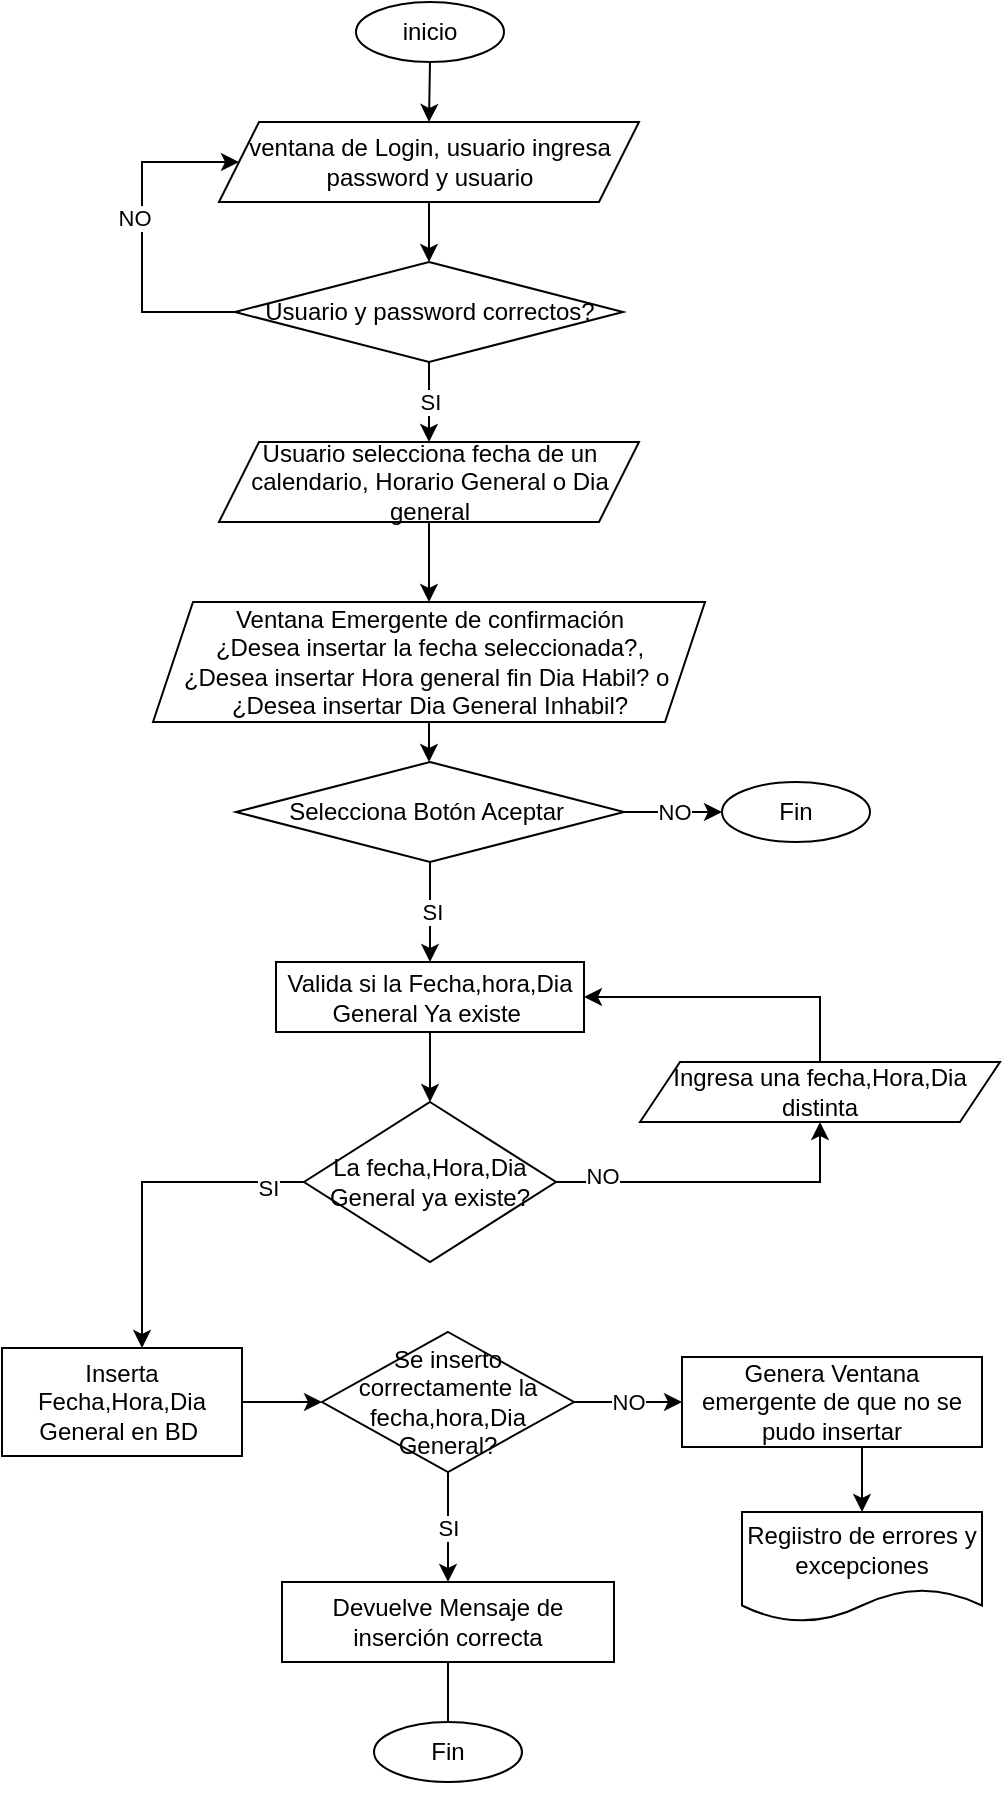 <mxfile version="20.0.3" type="github">
  <diagram id="C5RBs43oDa-KdzZeNtuy" name="Page-1">
    <mxGraphModel dx="1673" dy="934" grid="0" gridSize="10" guides="1" tooltips="1" connect="1" arrows="1" fold="1" page="0" pageScale="1" pageWidth="827" pageHeight="1169" background="none" math="0" shadow="0">
      <root>
        <mxCell id="WIyWlLk6GJQsqaUBKTNV-0" />
        <mxCell id="WIyWlLk6GJQsqaUBKTNV-1" parent="WIyWlLk6GJQsqaUBKTNV-0" />
        <mxCell id="JRrumDwes5Z1_QWaTFKj-1" style="edgeStyle=orthogonalEdgeStyle;rounded=0;orthogonalLoop=1;jettySize=auto;html=1;exitX=0.5;exitY=1;exitDx=0;exitDy=0;entryX=0.5;entryY=0;entryDx=0;entryDy=0;" edge="1" parent="WIyWlLk6GJQsqaUBKTNV-1" source="hCgRTBO7BKaTBUO3MMOl-0" target="JRrumDwes5Z1_QWaTFKj-0">
          <mxGeometry relative="1" as="geometry" />
        </mxCell>
        <mxCell id="hCgRTBO7BKaTBUO3MMOl-0" value="inicio" style="ellipse;whiteSpace=wrap;html=1;" parent="WIyWlLk6GJQsqaUBKTNV-1" vertex="1">
          <mxGeometry x="387" y="30" width="74" height="30" as="geometry" />
        </mxCell>
        <mxCell id="hCgRTBO7BKaTBUO3MMOl-12" value="" style="edgeStyle=orthogonalEdgeStyle;rounded=0;orthogonalLoop=1;jettySize=auto;html=1;" parent="WIyWlLk6GJQsqaUBKTNV-1" source="hCgRTBO7BKaTBUO3MMOl-3" target="hCgRTBO7BKaTBUO3MMOl-11" edge="1">
          <mxGeometry relative="1" as="geometry" />
        </mxCell>
        <mxCell id="hCgRTBO7BKaTBUO3MMOl-3" value="Valida si la Fecha,hora,Dia General Ya existe&amp;nbsp;" style="whiteSpace=wrap;html=1;" parent="WIyWlLk6GJQsqaUBKTNV-1" vertex="1">
          <mxGeometry x="347" y="510" width="154" height="35" as="geometry" />
        </mxCell>
        <mxCell id="hCgRTBO7BKaTBUO3MMOl-44" value="" style="edgeStyle=orthogonalEdgeStyle;rounded=0;orthogonalLoop=1;jettySize=auto;html=1;" parent="WIyWlLk6GJQsqaUBKTNV-1" source="hCgRTBO7BKaTBUO3MMOl-6" target="hCgRTBO7BKaTBUO3MMOl-43" edge="1">
          <mxGeometry relative="1" as="geometry" />
        </mxCell>
        <mxCell id="hCgRTBO7BKaTBUO3MMOl-6" value="Usuario selecciona fecha de un calendario, Horario General o Dia general" style="shape=parallelogram;perimeter=parallelogramPerimeter;whiteSpace=wrap;html=1;fixedSize=1;" parent="WIyWlLk6GJQsqaUBKTNV-1" vertex="1">
          <mxGeometry x="318.5" y="250" width="210" height="40" as="geometry" />
        </mxCell>
        <mxCell id="hCgRTBO7BKaTBUO3MMOl-14" value="" style="edgeStyle=orthogonalEdgeStyle;rounded=0;orthogonalLoop=1;jettySize=auto;html=1;" parent="WIyWlLk6GJQsqaUBKTNV-1" source="hCgRTBO7BKaTBUO3MMOl-11" target="hCgRTBO7BKaTBUO3MMOl-13" edge="1">
          <mxGeometry relative="1" as="geometry">
            <Array as="points">
              <mxPoint x="280" y="620" />
            </Array>
          </mxGeometry>
        </mxCell>
        <mxCell id="hCgRTBO7BKaTBUO3MMOl-22" value="SI" style="edgeLabel;html=1;align=center;verticalAlign=middle;resizable=0;points=[];" parent="hCgRTBO7BKaTBUO3MMOl-14" vertex="1" connectable="0">
          <mxGeometry x="-0.776" y="3" relative="1" as="geometry">
            <mxPoint as="offset" />
          </mxGeometry>
        </mxCell>
        <mxCell id="hCgRTBO7BKaTBUO3MMOl-19" style="edgeStyle=orthogonalEdgeStyle;rounded=0;orthogonalLoop=1;jettySize=auto;html=1;exitX=1;exitY=0.5;exitDx=0;exitDy=0;entryX=0.5;entryY=1;entryDx=0;entryDy=0;" parent="WIyWlLk6GJQsqaUBKTNV-1" source="hCgRTBO7BKaTBUO3MMOl-11" target="hCgRTBO7BKaTBUO3MMOl-18" edge="1">
          <mxGeometry relative="1" as="geometry" />
        </mxCell>
        <mxCell id="hCgRTBO7BKaTBUO3MMOl-20" value="NO" style="edgeLabel;html=1;align=center;verticalAlign=middle;resizable=0;points=[];" parent="hCgRTBO7BKaTBUO3MMOl-19" vertex="1" connectable="0">
          <mxGeometry x="-0.714" y="3" relative="1" as="geometry">
            <mxPoint as="offset" />
          </mxGeometry>
        </mxCell>
        <mxCell id="hCgRTBO7BKaTBUO3MMOl-11" value="La fecha,Hora,Dia General ya existe?" style="rhombus;whiteSpace=wrap;html=1;" parent="WIyWlLk6GJQsqaUBKTNV-1" vertex="1">
          <mxGeometry x="361" y="580" width="126" height="80" as="geometry" />
        </mxCell>
        <mxCell id="hCgRTBO7BKaTBUO3MMOl-30" value="" style="edgeStyle=orthogonalEdgeStyle;rounded=0;orthogonalLoop=1;jettySize=auto;html=1;" parent="WIyWlLk6GJQsqaUBKTNV-1" source="hCgRTBO7BKaTBUO3MMOl-13" target="hCgRTBO7BKaTBUO3MMOl-29" edge="1">
          <mxGeometry relative="1" as="geometry" />
        </mxCell>
        <mxCell id="hCgRTBO7BKaTBUO3MMOl-13" value="Inserta Fecha,Hora,Dia General en BD&amp;nbsp;" style="whiteSpace=wrap;html=1;" parent="WIyWlLk6GJQsqaUBKTNV-1" vertex="1">
          <mxGeometry x="210" y="703" width="120" height="54" as="geometry" />
        </mxCell>
        <mxCell id="hCgRTBO7BKaTBUO3MMOl-21" style="edgeStyle=orthogonalEdgeStyle;rounded=0;orthogonalLoop=1;jettySize=auto;html=1;exitX=0.5;exitY=0;exitDx=0;exitDy=0;entryX=1;entryY=0.5;entryDx=0;entryDy=0;" parent="WIyWlLk6GJQsqaUBKTNV-1" source="hCgRTBO7BKaTBUO3MMOl-18" target="hCgRTBO7BKaTBUO3MMOl-3" edge="1">
          <mxGeometry relative="1" as="geometry" />
        </mxCell>
        <mxCell id="hCgRTBO7BKaTBUO3MMOl-18" value="Ingresa una fecha,Hora,Dia distinta" style="shape=parallelogram;perimeter=parallelogramPerimeter;whiteSpace=wrap;html=1;fixedSize=1;" parent="WIyWlLk6GJQsqaUBKTNV-1" vertex="1">
          <mxGeometry x="529" y="560" width="180" height="30" as="geometry" />
        </mxCell>
        <mxCell id="hCgRTBO7BKaTBUO3MMOl-40" style="edgeStyle=orthogonalEdgeStyle;rounded=0;orthogonalLoop=1;jettySize=auto;html=1;exitX=0.5;exitY=1;exitDx=0;exitDy=0;entryX=0.5;entryY=0;entryDx=0;entryDy=0;" parent="WIyWlLk6GJQsqaUBKTNV-1" source="hCgRTBO7BKaTBUO3MMOl-23" edge="1">
          <mxGeometry relative="1" as="geometry">
            <mxPoint x="433" y="920" as="targetPoint" />
          </mxGeometry>
        </mxCell>
        <mxCell id="hCgRTBO7BKaTBUO3MMOl-23" value="Devuelve Mensaje de inserción correcta" style="whiteSpace=wrap;html=1;" parent="WIyWlLk6GJQsqaUBKTNV-1" vertex="1">
          <mxGeometry x="350" y="820" width="166" height="40" as="geometry" />
        </mxCell>
        <mxCell id="hCgRTBO7BKaTBUO3MMOl-31" value="SI" style="edgeStyle=orthogonalEdgeStyle;rounded=0;orthogonalLoop=1;jettySize=auto;html=1;exitX=0.5;exitY=1;exitDx=0;exitDy=0;" parent="WIyWlLk6GJQsqaUBKTNV-1" source="hCgRTBO7BKaTBUO3MMOl-29" target="hCgRTBO7BKaTBUO3MMOl-23" edge="1">
          <mxGeometry relative="1" as="geometry" />
        </mxCell>
        <mxCell id="hCgRTBO7BKaTBUO3MMOl-33" value="NO" style="edgeStyle=orthogonalEdgeStyle;rounded=0;orthogonalLoop=1;jettySize=auto;html=1;" parent="WIyWlLk6GJQsqaUBKTNV-1" source="hCgRTBO7BKaTBUO3MMOl-29" target="hCgRTBO7BKaTBUO3MMOl-32" edge="1">
          <mxGeometry relative="1" as="geometry" />
        </mxCell>
        <mxCell id="hCgRTBO7BKaTBUO3MMOl-29" value="Se inserto correctamente la fecha,hora,Dia General?" style="rhombus;whiteSpace=wrap;html=1;" parent="WIyWlLk6GJQsqaUBKTNV-1" vertex="1">
          <mxGeometry x="370" y="695" width="126" height="70" as="geometry" />
        </mxCell>
        <mxCell id="hCgRTBO7BKaTBUO3MMOl-37" style="edgeStyle=orthogonalEdgeStyle;rounded=0;orthogonalLoop=1;jettySize=auto;html=1;exitX=0.5;exitY=1;exitDx=0;exitDy=0;entryX=0.5;entryY=0;entryDx=0;entryDy=0;" parent="WIyWlLk6GJQsqaUBKTNV-1" source="hCgRTBO7BKaTBUO3MMOl-32" target="hCgRTBO7BKaTBUO3MMOl-34" edge="1">
          <mxGeometry relative="1" as="geometry" />
        </mxCell>
        <mxCell id="hCgRTBO7BKaTBUO3MMOl-32" value="Genera Ventana emergente de que no se pudo insertar" style="whiteSpace=wrap;html=1;" parent="WIyWlLk6GJQsqaUBKTNV-1" vertex="1">
          <mxGeometry x="550" y="707.5" width="150" height="45" as="geometry" />
        </mxCell>
        <mxCell id="hCgRTBO7BKaTBUO3MMOl-34" value="Regiistro de errores y excepciones" style="shape=document;whiteSpace=wrap;html=1;boundedLbl=1;" parent="WIyWlLk6GJQsqaUBKTNV-1" vertex="1">
          <mxGeometry x="580" y="785" width="120" height="55" as="geometry" />
        </mxCell>
        <mxCell id="hCgRTBO7BKaTBUO3MMOl-47" value="" style="edgeStyle=orthogonalEdgeStyle;rounded=0;orthogonalLoop=1;jettySize=auto;html=1;" parent="WIyWlLk6GJQsqaUBKTNV-1" source="hCgRTBO7BKaTBUO3MMOl-43" target="hCgRTBO7BKaTBUO3MMOl-46" edge="1">
          <mxGeometry relative="1" as="geometry" />
        </mxCell>
        <mxCell id="hCgRTBO7BKaTBUO3MMOl-43" value="Ventana Emergente de confirmación&lt;br&gt;¿Desea insertar la fecha seleccionada?,&lt;br&gt;¿Desea insertar Hora general fin Dia Habil? o&amp;nbsp;&lt;br&gt;¿Desea insertar Dia General Inhabil?" style="shape=parallelogram;perimeter=parallelogramPerimeter;whiteSpace=wrap;html=1;fixedSize=1;" parent="WIyWlLk6GJQsqaUBKTNV-1" vertex="1">
          <mxGeometry x="285.5" y="330" width="276" height="60" as="geometry" />
        </mxCell>
        <mxCell id="hCgRTBO7BKaTBUO3MMOl-48" value="SI" style="edgeStyle=orthogonalEdgeStyle;rounded=0;orthogonalLoop=1;jettySize=auto;html=1;" parent="WIyWlLk6GJQsqaUBKTNV-1" source="hCgRTBO7BKaTBUO3MMOl-46" edge="1">
          <mxGeometry relative="1" as="geometry">
            <mxPoint x="424" y="510" as="targetPoint" />
          </mxGeometry>
        </mxCell>
        <mxCell id="hCgRTBO7BKaTBUO3MMOl-50" value="NO" style="edgeStyle=orthogonalEdgeStyle;rounded=0;orthogonalLoop=1;jettySize=auto;html=1;exitX=1;exitY=0.5;exitDx=0;exitDy=0;entryX=0;entryY=0.5;entryDx=0;entryDy=0;" parent="WIyWlLk6GJQsqaUBKTNV-1" source="hCgRTBO7BKaTBUO3MMOl-46" target="hCgRTBO7BKaTBUO3MMOl-49" edge="1">
          <mxGeometry relative="1" as="geometry" />
        </mxCell>
        <mxCell id="hCgRTBO7BKaTBUO3MMOl-46" value="Selecciona Botón Aceptar&amp;nbsp;" style="rhombus;whiteSpace=wrap;html=1;" parent="WIyWlLk6GJQsqaUBKTNV-1" vertex="1">
          <mxGeometry x="327" y="410" width="194" height="50" as="geometry" />
        </mxCell>
        <mxCell id="hCgRTBO7BKaTBUO3MMOl-49" value="Fin" style="ellipse;whiteSpace=wrap;html=1;" parent="WIyWlLk6GJQsqaUBKTNV-1" vertex="1">
          <mxGeometry x="570" y="420" width="74" height="30" as="geometry" />
        </mxCell>
        <mxCell id="JRrumDwes5Z1_QWaTFKj-3" style="edgeStyle=orthogonalEdgeStyle;rounded=0;orthogonalLoop=1;jettySize=auto;html=1;exitX=0.5;exitY=1;exitDx=0;exitDy=0;entryX=0.5;entryY=0;entryDx=0;entryDy=0;" edge="1" parent="WIyWlLk6GJQsqaUBKTNV-1" source="JRrumDwes5Z1_QWaTFKj-0" target="JRrumDwes5Z1_QWaTFKj-2">
          <mxGeometry relative="1" as="geometry" />
        </mxCell>
        <mxCell id="JRrumDwes5Z1_QWaTFKj-0" value="ventana de Login, usuario ingresa password y usuario" style="shape=parallelogram;perimeter=parallelogramPerimeter;whiteSpace=wrap;html=1;fixedSize=1;" vertex="1" parent="WIyWlLk6GJQsqaUBKTNV-1">
          <mxGeometry x="318.5" y="90" width="210" height="40" as="geometry" />
        </mxCell>
        <mxCell id="JRrumDwes5Z1_QWaTFKj-5" style="edgeStyle=orthogonalEdgeStyle;rounded=0;orthogonalLoop=1;jettySize=auto;html=1;exitX=0;exitY=0.5;exitDx=0;exitDy=0;entryX=0;entryY=0.5;entryDx=0;entryDy=0;" edge="1" parent="WIyWlLk6GJQsqaUBKTNV-1" source="JRrumDwes5Z1_QWaTFKj-2" target="JRrumDwes5Z1_QWaTFKj-0">
          <mxGeometry relative="1" as="geometry">
            <Array as="points">
              <mxPoint x="280" y="185" />
              <mxPoint x="280" y="110" />
            </Array>
          </mxGeometry>
        </mxCell>
        <mxCell id="JRrumDwes5Z1_QWaTFKj-6" value="NO" style="edgeLabel;html=1;align=center;verticalAlign=middle;resizable=0;points=[];" vertex="1" connectable="0" parent="JRrumDwes5Z1_QWaTFKj-5">
          <mxGeometry x="0.112" y="4" relative="1" as="geometry">
            <mxPoint y="1" as="offset" />
          </mxGeometry>
        </mxCell>
        <mxCell id="JRrumDwes5Z1_QWaTFKj-8" value="SI" style="edgeStyle=orthogonalEdgeStyle;rounded=0;orthogonalLoop=1;jettySize=auto;html=1;exitX=0.5;exitY=1;exitDx=0;exitDy=0;" edge="1" parent="WIyWlLk6GJQsqaUBKTNV-1" source="JRrumDwes5Z1_QWaTFKj-2" target="hCgRTBO7BKaTBUO3MMOl-6">
          <mxGeometry relative="1" as="geometry" />
        </mxCell>
        <mxCell id="JRrumDwes5Z1_QWaTFKj-2" value="Usuario y password correctos?" style="rhombus;whiteSpace=wrap;html=1;" vertex="1" parent="WIyWlLk6GJQsqaUBKTNV-1">
          <mxGeometry x="326.5" y="160" width="194" height="50" as="geometry" />
        </mxCell>
        <mxCell id="JRrumDwes5Z1_QWaTFKj-40" value="Fin" style="ellipse;whiteSpace=wrap;html=1;" vertex="1" parent="WIyWlLk6GJQsqaUBKTNV-1">
          <mxGeometry x="396" y="890" width="74" height="30" as="geometry" />
        </mxCell>
      </root>
    </mxGraphModel>
  </diagram>
</mxfile>
